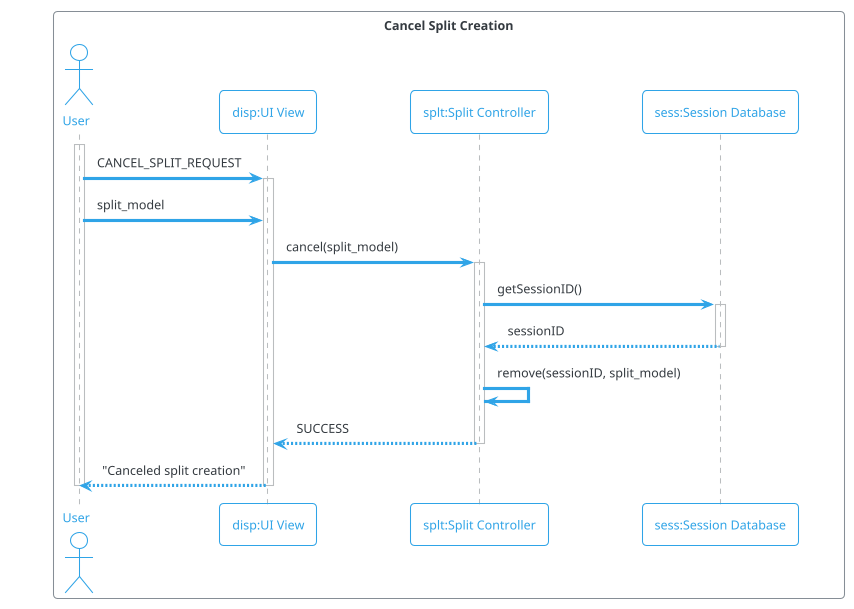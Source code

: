 @startuml
!theme cerulean-outline
box "Cancel Split Creation"
actor "User" as user
participant "disp:UI View" as disp
participant "splt:Split Controller" as splt
participant "sess:Session Database" as sess
end box
activate user
user -> disp ++ : CANCEL_SPLIT_REQUEST
user -> disp : split_model
disp -> splt ++ : cancel(split_model)
splt -> sess ++ : getSessionID()
sess --> splt -- : sessionID
splt -> splt : remove(sessionID, split_model)
splt --> disp -- : SUCCESS
disp --> user -- : "Canceled split creation"
deactivate user
@enduml